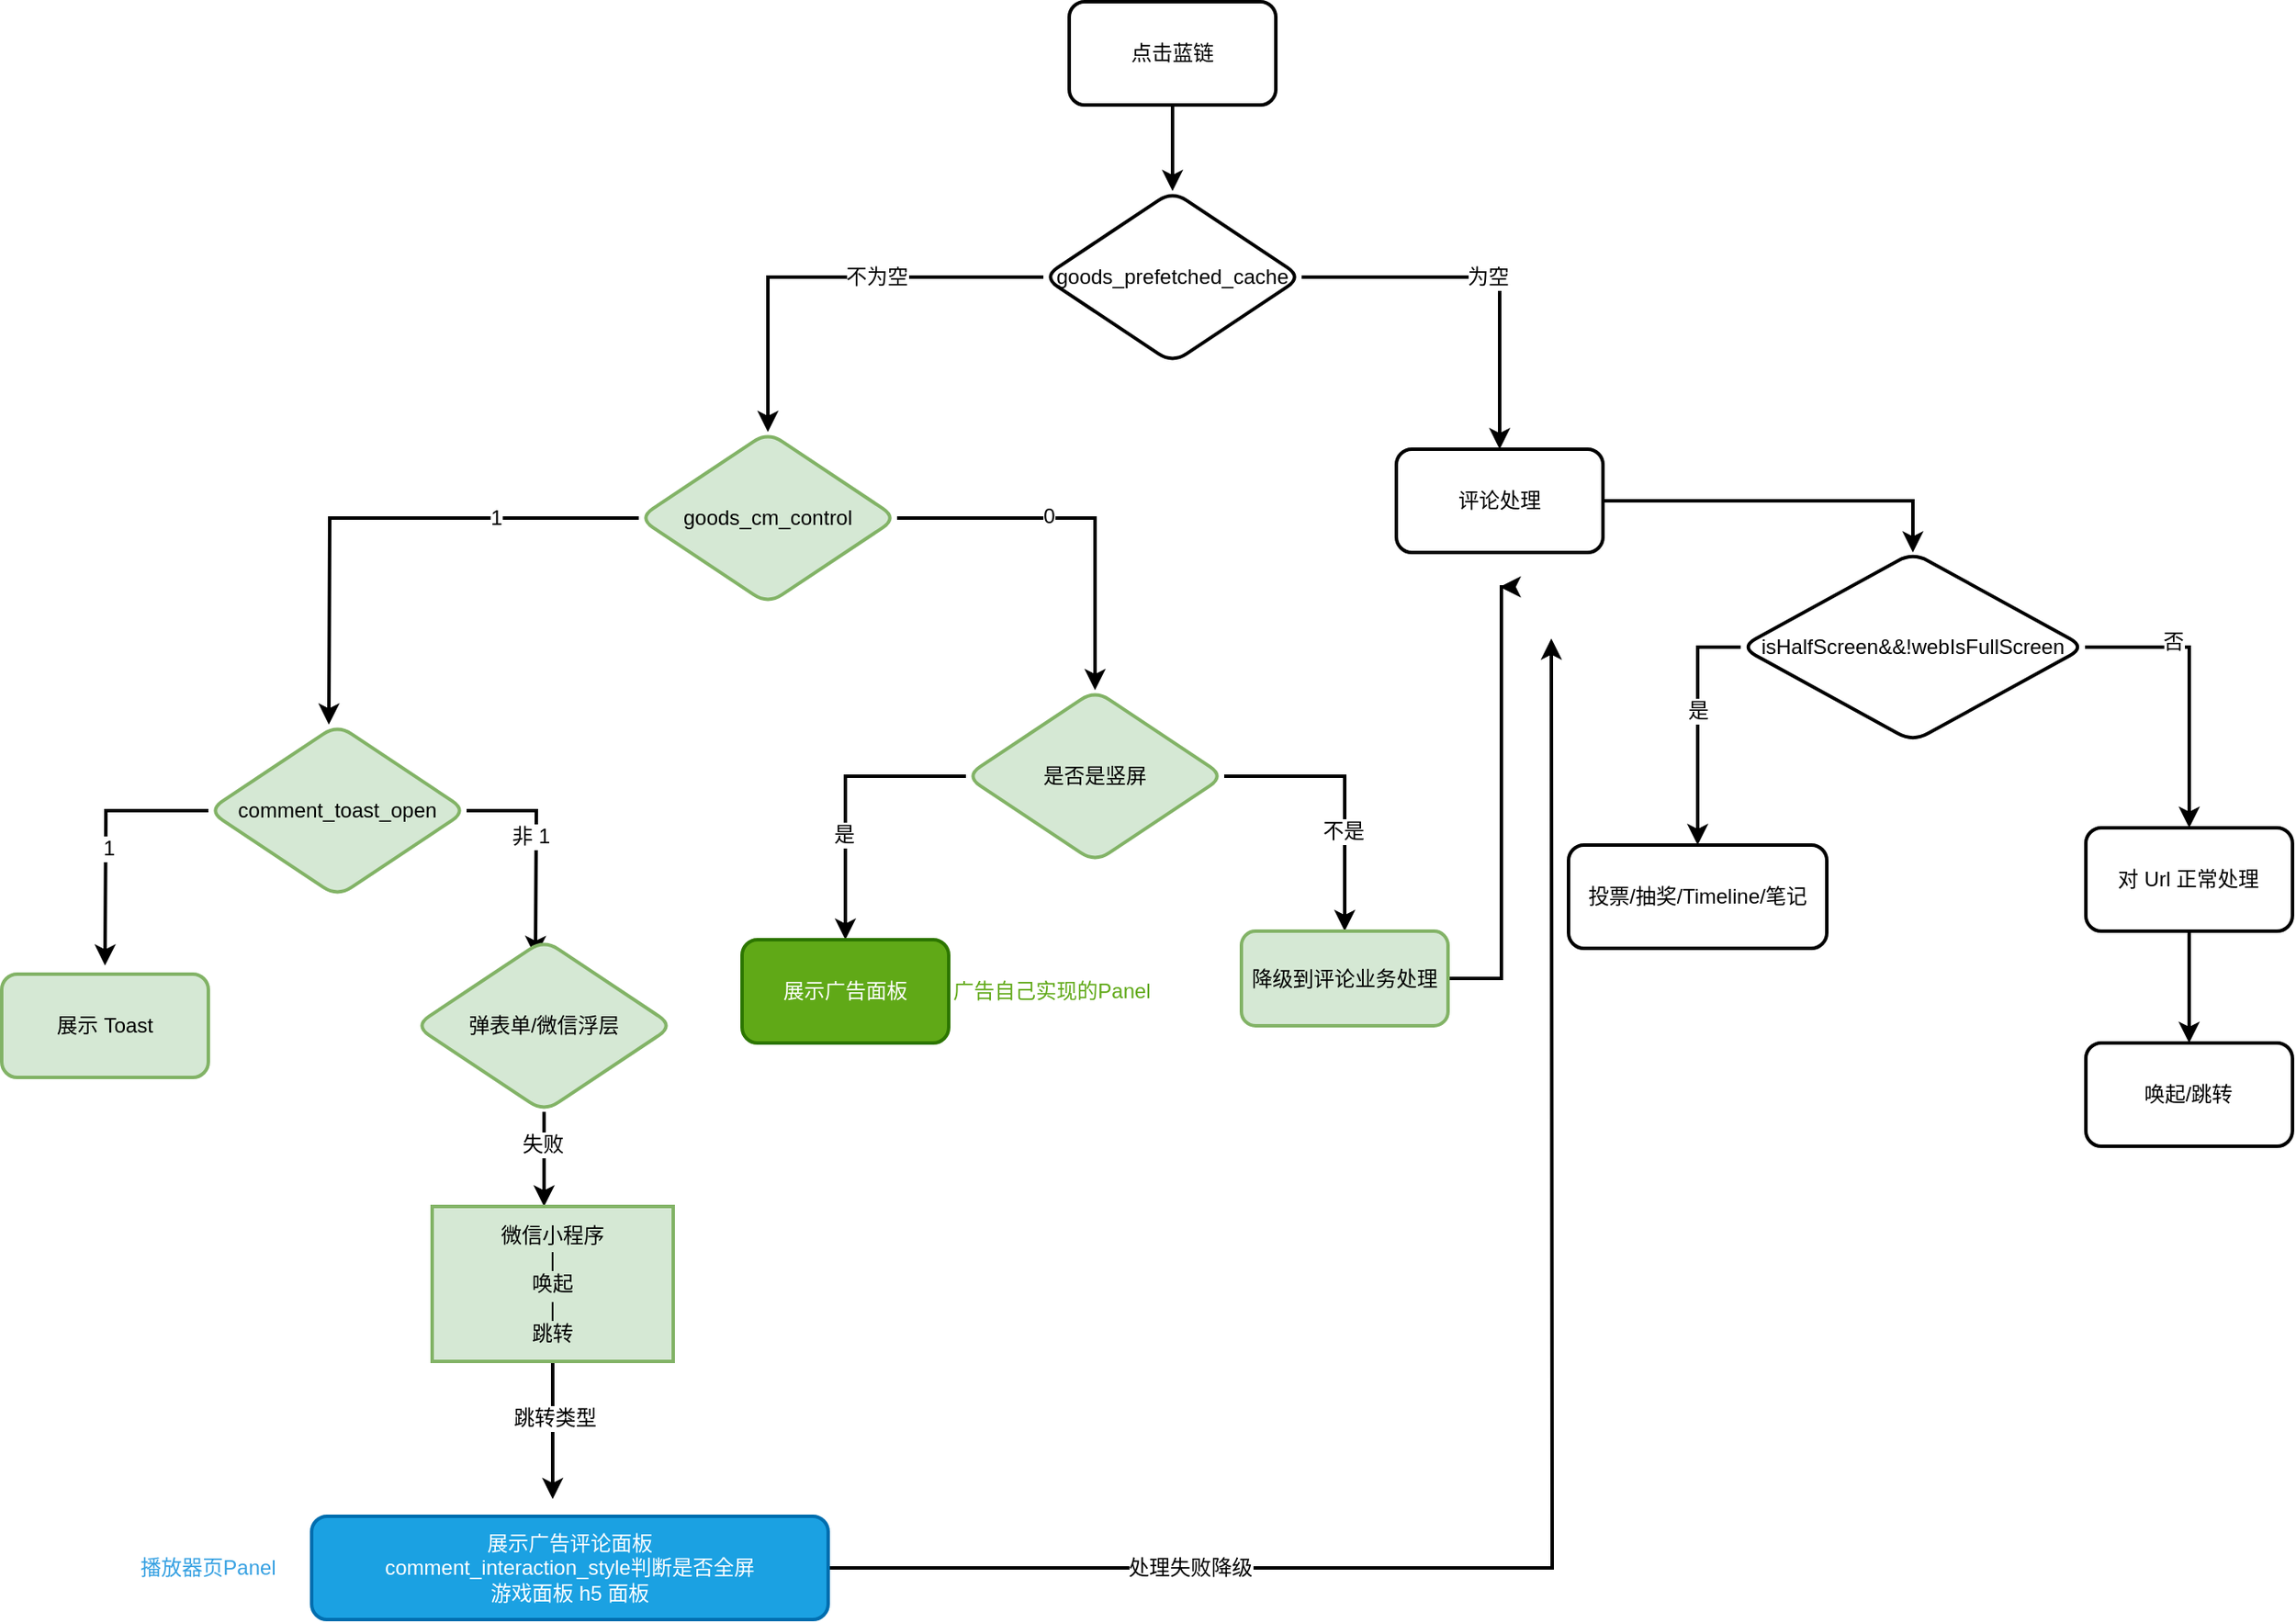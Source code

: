 <mxfile version="21.3.3" type="github">
  <diagram name="第 1 页" id="aCC6pnRYH2_EHxmpgSvB">
    <mxGraphModel dx="2647" dy="731" grid="1" gridSize="10" guides="1" tooltips="1" connect="1" arrows="1" fold="1" page="1" pageScale="1" pageWidth="827" pageHeight="1169" math="0" shadow="0">
      <root>
        <mxCell id="0" />
        <mxCell id="1" parent="0" />
        <mxCell id="NnMgyRyrDesN2CqXnR3g-7" style="edgeStyle=orthogonalEdgeStyle;rounded=0;orthogonalLoop=1;jettySize=auto;html=1;entryX=0.5;entryY=0;entryDx=0;entryDy=0;fontFamily=Helvetica;fontSize=12;fontColor=default;strokeWidth=2;" edge="1" parent="1" source="NnMgyRyrDesN2CqXnR3g-1" target="NnMgyRyrDesN2CqXnR3g-6">
          <mxGeometry relative="1" as="geometry" />
        </mxCell>
        <mxCell id="NnMgyRyrDesN2CqXnR3g-1" value="点击蓝链" style="rounded=1;whiteSpace=wrap;html=1;strokeWidth=2;" vertex="1" parent="1">
          <mxGeometry x="330" y="10" width="120" height="60" as="geometry" />
        </mxCell>
        <mxCell id="NnMgyRyrDesN2CqXnR3g-12" value="为空" style="edgeStyle=orthogonalEdgeStyle;shape=connector;rounded=0;orthogonalLoop=1;jettySize=auto;html=1;labelBackgroundColor=default;strokeColor=default;strokeWidth=2;fontFamily=Helvetica;fontSize=12;fontColor=default;endArrow=classic;" edge="1" parent="1" source="NnMgyRyrDesN2CqXnR3g-6" target="NnMgyRyrDesN2CqXnR3g-11">
          <mxGeometry relative="1" as="geometry" />
        </mxCell>
        <mxCell id="NnMgyRyrDesN2CqXnR3g-16" value="" style="edgeStyle=orthogonalEdgeStyle;shape=connector;rounded=0;orthogonalLoop=1;jettySize=auto;html=1;labelBackgroundColor=default;strokeColor=default;strokeWidth=2;fontFamily=Helvetica;fontSize=12;fontColor=default;endArrow=classic;entryX=0.5;entryY=0;entryDx=0;entryDy=0;" edge="1" parent="1" source="NnMgyRyrDesN2CqXnR3g-6" target="NnMgyRyrDesN2CqXnR3g-15">
          <mxGeometry relative="1" as="geometry" />
        </mxCell>
        <mxCell id="NnMgyRyrDesN2CqXnR3g-17" value="不为空" style="edgeLabel;html=1;align=center;verticalAlign=middle;resizable=0;points=[];fontSize=12;fontFamily=Helvetica;fontColor=default;" vertex="1" connectable="0" parent="NnMgyRyrDesN2CqXnR3g-16">
          <mxGeometry x="-0.225" relative="1" as="geometry">
            <mxPoint as="offset" />
          </mxGeometry>
        </mxCell>
        <mxCell id="NnMgyRyrDesN2CqXnR3g-6" value="goods_prefetched_cache" style="rhombus;whiteSpace=wrap;html=1;rounded=1;strokeColor=default;strokeWidth=2;fontFamily=Helvetica;fontSize=12;fontColor=default;fillColor=default;" vertex="1" parent="1">
          <mxGeometry x="315" y="120" width="150" height="100" as="geometry" />
        </mxCell>
        <mxCell id="NnMgyRyrDesN2CqXnR3g-43" style="edgeStyle=orthogonalEdgeStyle;shape=connector;rounded=0;orthogonalLoop=1;jettySize=auto;html=1;labelBackgroundColor=default;strokeColor=default;strokeWidth=2;fontFamily=Helvetica;fontSize=12;fontColor=default;endArrow=classic;entryX=0.5;entryY=0;entryDx=0;entryDy=0;" edge="1" parent="1" source="NnMgyRyrDesN2CqXnR3g-11" target="NnMgyRyrDesN2CqXnR3g-64">
          <mxGeometry relative="1" as="geometry">
            <mxPoint x="740" y="300" as="targetPoint" />
          </mxGeometry>
        </mxCell>
        <mxCell id="NnMgyRyrDesN2CqXnR3g-11" value="评论处理" style="whiteSpace=wrap;html=1;rounded=1;strokeWidth=2;" vertex="1" parent="1">
          <mxGeometry x="520" y="270" width="120" height="60" as="geometry" />
        </mxCell>
        <mxCell id="NnMgyRyrDesN2CqXnR3g-29" value="" style="edgeStyle=orthogonalEdgeStyle;shape=connector;rounded=0;orthogonalLoop=1;jettySize=auto;html=1;labelBackgroundColor=default;strokeColor=default;strokeWidth=2;fontFamily=Helvetica;fontSize=12;fontColor=default;endArrow=classic;exitX=0;exitY=0.5;exitDx=0;exitDy=0;" edge="1" parent="1" source="NnMgyRyrDesN2CqXnR3g-15">
          <mxGeometry relative="1" as="geometry">
            <mxPoint x="-100" y="430" as="targetPoint" />
          </mxGeometry>
        </mxCell>
        <mxCell id="NnMgyRyrDesN2CqXnR3g-41" value="1" style="edgeLabel;html=1;align=center;verticalAlign=middle;resizable=0;points=[];fontSize=12;fontFamily=Helvetica;fontColor=default;" vertex="1" connectable="0" parent="NnMgyRyrDesN2CqXnR3g-29">
          <mxGeometry x="-0.447" relative="1" as="geometry">
            <mxPoint as="offset" />
          </mxGeometry>
        </mxCell>
        <mxCell id="NnMgyRyrDesN2CqXnR3g-39" style="edgeStyle=orthogonalEdgeStyle;shape=connector;rounded=0;orthogonalLoop=1;jettySize=auto;html=1;entryX=0.5;entryY=0;entryDx=0;entryDy=0;labelBackgroundColor=default;strokeColor=default;strokeWidth=2;fontFamily=Helvetica;fontSize=12;fontColor=default;endArrow=classic;" edge="1" parent="1" source="NnMgyRyrDesN2CqXnR3g-15" target="NnMgyRyrDesN2CqXnR3g-32">
          <mxGeometry relative="1" as="geometry" />
        </mxCell>
        <mxCell id="NnMgyRyrDesN2CqXnR3g-40" value="0" style="edgeLabel;html=1;align=center;verticalAlign=middle;resizable=0;points=[];fontSize=12;fontFamily=Helvetica;fontColor=default;" vertex="1" connectable="0" parent="NnMgyRyrDesN2CqXnR3g-39">
          <mxGeometry x="-0.181" y="1" relative="1" as="geometry">
            <mxPoint as="offset" />
          </mxGeometry>
        </mxCell>
        <mxCell id="NnMgyRyrDesN2CqXnR3g-15" value="goods_cm_control" style="rhombus;whiteSpace=wrap;html=1;rounded=1;strokeColor=#82b366;strokeWidth=2;fontFamily=Helvetica;fontSize=12;fillColor=#d5e8d4;" vertex="1" parent="1">
          <mxGeometry x="80" y="260" width="150" height="100" as="geometry" />
        </mxCell>
        <mxCell id="NnMgyRyrDesN2CqXnR3g-33" style="edgeStyle=orthogonalEdgeStyle;shape=connector;rounded=0;orthogonalLoop=1;jettySize=auto;html=1;labelBackgroundColor=default;strokeColor=default;strokeWidth=2;fontFamily=Helvetica;fontSize=12;fontColor=default;endArrow=classic;entryX=0.5;entryY=0;entryDx=0;entryDy=0;" edge="1" parent="1" source="NnMgyRyrDesN2CqXnR3g-32" target="NnMgyRyrDesN2CqXnR3g-35">
          <mxGeometry relative="1" as="geometry">
            <mxPoint x="220" y="540" as="targetPoint" />
          </mxGeometry>
        </mxCell>
        <mxCell id="NnMgyRyrDesN2CqXnR3g-37" value="是" style="edgeLabel;html=1;align=center;verticalAlign=middle;resizable=0;points=[];fontSize=12;fontFamily=Helvetica;fontColor=default;" vertex="1" connectable="0" parent="NnMgyRyrDesN2CqXnR3g-33">
          <mxGeometry x="0.261" y="-1" relative="1" as="geometry">
            <mxPoint as="offset" />
          </mxGeometry>
        </mxCell>
        <mxCell id="NnMgyRyrDesN2CqXnR3g-34" style="edgeStyle=orthogonalEdgeStyle;shape=connector;rounded=0;orthogonalLoop=1;jettySize=auto;html=1;labelBackgroundColor=default;strokeColor=default;strokeWidth=2;fontFamily=Helvetica;fontSize=12;fontColor=default;endArrow=classic;entryX=0.5;entryY=0;entryDx=0;entryDy=0;" edge="1" parent="1" source="NnMgyRyrDesN2CqXnR3g-32" target="NnMgyRyrDesN2CqXnR3g-36">
          <mxGeometry relative="1" as="geometry">
            <mxPoint x="490" y="560" as="targetPoint" />
          </mxGeometry>
        </mxCell>
        <mxCell id="NnMgyRyrDesN2CqXnR3g-38" value="不是" style="edgeLabel;html=1;align=center;verticalAlign=middle;resizable=0;points=[];fontSize=12;fontFamily=Helvetica;fontColor=default;" vertex="1" connectable="0" parent="NnMgyRyrDesN2CqXnR3g-34">
          <mxGeometry x="0.275" y="-1" relative="1" as="geometry">
            <mxPoint as="offset" />
          </mxGeometry>
        </mxCell>
        <mxCell id="NnMgyRyrDesN2CqXnR3g-32" value="是否是竖屏" style="rhombus;whiteSpace=wrap;html=1;rounded=1;strokeColor=#82b366;strokeWidth=2;fontFamily=Helvetica;fontSize=12;fillColor=#d5e8d4;" vertex="1" parent="1">
          <mxGeometry x="270" y="410" width="150" height="100" as="geometry" />
        </mxCell>
        <mxCell id="NnMgyRyrDesN2CqXnR3g-35" value="展示广告面板" style="whiteSpace=wrap;html=1;fillColor=#60a917;strokeColor=#2D7600;rounded=1;strokeWidth=2;fontColor=#ffffff;" vertex="1" parent="1">
          <mxGeometry x="140" y="555" width="120" height="60" as="geometry" />
        </mxCell>
        <mxCell id="NnMgyRyrDesN2CqXnR3g-42" style="edgeStyle=orthogonalEdgeStyle;shape=connector;rounded=0;orthogonalLoop=1;jettySize=auto;html=1;labelBackgroundColor=default;strokeColor=default;strokeWidth=2;fontFamily=Helvetica;fontSize=12;fontColor=default;endArrow=classic;" edge="1" parent="1" source="NnMgyRyrDesN2CqXnR3g-36">
          <mxGeometry relative="1" as="geometry">
            <mxPoint x="580" y="350" as="targetPoint" />
            <Array as="points">
              <mxPoint x="581" y="578" />
            </Array>
          </mxGeometry>
        </mxCell>
        <mxCell id="NnMgyRyrDesN2CqXnR3g-36" value="降级到评论业务处理" style="whiteSpace=wrap;html=1;fillColor=#d5e8d4;strokeColor=#82b366;rounded=1;strokeWidth=2;" vertex="1" parent="1">
          <mxGeometry x="430" y="550" width="120" height="55" as="geometry" />
        </mxCell>
        <mxCell id="NnMgyRyrDesN2CqXnR3g-45" style="edgeStyle=orthogonalEdgeStyle;shape=connector;rounded=0;orthogonalLoop=1;jettySize=auto;html=1;labelBackgroundColor=default;strokeColor=default;strokeWidth=2;fontFamily=Helvetica;fontSize=12;fontColor=default;endArrow=classic;" edge="1" parent="1" source="NnMgyRyrDesN2CqXnR3g-44">
          <mxGeometry relative="1" as="geometry">
            <mxPoint x="-230" y="570" as="targetPoint" />
          </mxGeometry>
        </mxCell>
        <mxCell id="NnMgyRyrDesN2CqXnR3g-49" value="1" style="edgeLabel;html=1;align=center;verticalAlign=middle;resizable=0;points=[];fontSize=12;fontFamily=Helvetica;fontColor=default;" vertex="1" connectable="0" parent="NnMgyRyrDesN2CqXnR3g-45">
          <mxGeometry x="0.082" y="1" relative="1" as="geometry">
            <mxPoint as="offset" />
          </mxGeometry>
        </mxCell>
        <mxCell id="NnMgyRyrDesN2CqXnR3g-48" value="" style="edgeStyle=orthogonalEdgeStyle;shape=connector;rounded=0;orthogonalLoop=1;jettySize=auto;html=1;labelBackgroundColor=default;strokeColor=default;strokeWidth=2;fontFamily=Helvetica;fontSize=12;fontColor=default;endArrow=classic;exitX=1;exitY=0.5;exitDx=0;exitDy=0;" edge="1" parent="1" source="NnMgyRyrDesN2CqXnR3g-44">
          <mxGeometry relative="1" as="geometry">
            <mxPoint x="20" y="565" as="targetPoint" />
          </mxGeometry>
        </mxCell>
        <mxCell id="NnMgyRyrDesN2CqXnR3g-50" value="非 1" style="edgeLabel;html=1;align=center;verticalAlign=middle;resizable=0;points=[];fontSize=12;fontFamily=Helvetica;fontColor=default;" vertex="1" connectable="0" parent="NnMgyRyrDesN2CqXnR3g-48">
          <mxGeometry x="-0.12" y="-4" relative="1" as="geometry">
            <mxPoint as="offset" />
          </mxGeometry>
        </mxCell>
        <mxCell id="NnMgyRyrDesN2CqXnR3g-44" value="comment_toast_open" style="rhombus;whiteSpace=wrap;html=1;rounded=1;strokeColor=#82b366;strokeWidth=2;fontFamily=Helvetica;fontSize=12;fillColor=#d5e8d4;" vertex="1" parent="1">
          <mxGeometry x="-170" y="430" width="150" height="100" as="geometry" />
        </mxCell>
        <mxCell id="NnMgyRyrDesN2CqXnR3g-46" value="展示 Toast" style="whiteSpace=wrap;html=1;fillColor=#d5e8d4;strokeColor=#82b366;rounded=1;strokeWidth=2;" vertex="1" parent="1">
          <mxGeometry x="-290" y="575" width="120" height="60" as="geometry" />
        </mxCell>
        <mxCell id="NnMgyRyrDesN2CqXnR3g-54" style="edgeStyle=orthogonalEdgeStyle;shape=connector;rounded=0;orthogonalLoop=1;jettySize=auto;html=1;labelBackgroundColor=default;strokeColor=default;strokeWidth=2;fontFamily=Helvetica;fontSize=12;fontColor=default;endArrow=classic;" edge="1" parent="1" source="NnMgyRyrDesN2CqXnR3g-53">
          <mxGeometry relative="1" as="geometry">
            <mxPoint x="25" y="710" as="targetPoint" />
          </mxGeometry>
        </mxCell>
        <mxCell id="NnMgyRyrDesN2CqXnR3g-56" value="失败" style="edgeLabel;html=1;align=center;verticalAlign=middle;resizable=0;points=[];fontSize=12;fontFamily=Helvetica;fontColor=default;" vertex="1" connectable="0" parent="NnMgyRyrDesN2CqXnR3g-54">
          <mxGeometry x="-0.315" y="-1" relative="1" as="geometry">
            <mxPoint as="offset" />
          </mxGeometry>
        </mxCell>
        <mxCell id="NnMgyRyrDesN2CqXnR3g-53" value="弹表单/微信浮层" style="rhombus;whiteSpace=wrap;html=1;rounded=1;strokeColor=#82b366;strokeWidth=2;fontFamily=Helvetica;fontSize=12;fillColor=#d5e8d4;" vertex="1" parent="1">
          <mxGeometry x="-50" y="555" width="150" height="100" as="geometry" />
        </mxCell>
        <mxCell id="NnMgyRyrDesN2CqXnR3g-77" style="edgeStyle=orthogonalEdgeStyle;shape=connector;rounded=0;orthogonalLoop=1;jettySize=auto;html=1;labelBackgroundColor=default;strokeColor=default;strokeWidth=2;fontFamily=Helvetica;fontSize=12;fontColor=default;endArrow=classic;" edge="1" parent="1" source="NnMgyRyrDesN2CqXnR3g-55">
          <mxGeometry relative="1" as="geometry">
            <mxPoint x="610" y="380" as="targetPoint" />
          </mxGeometry>
        </mxCell>
        <mxCell id="NnMgyRyrDesN2CqXnR3g-78" value="处理失败降级" style="edgeLabel;html=1;align=center;verticalAlign=middle;resizable=0;points=[];fontSize=12;fontFamily=Helvetica;fontColor=default;" vertex="1" connectable="0" parent="NnMgyRyrDesN2CqXnR3g-77">
          <mxGeometry x="-0.564" relative="1" as="geometry">
            <mxPoint as="offset" />
          </mxGeometry>
        </mxCell>
        <mxCell id="NnMgyRyrDesN2CqXnR3g-55" value="展示广告评论面板&lt;br&gt;comment_interaction_style判断是否全屏&lt;br&gt;游戏面板 h5 面板" style="whiteSpace=wrap;html=1;fillColor=#1ba1e2;strokeColor=#006EAF;rounded=1;strokeWidth=2;fontColor=#ffffff;" vertex="1" parent="1">
          <mxGeometry x="-110" y="890" width="300" height="60" as="geometry" />
        </mxCell>
        <mxCell id="NnMgyRyrDesN2CqXnR3g-59" style="edgeStyle=orthogonalEdgeStyle;shape=connector;rounded=0;orthogonalLoop=1;jettySize=auto;html=1;labelBackgroundColor=default;strokeColor=default;strokeWidth=2;fontFamily=Helvetica;fontSize=12;fontColor=default;endArrow=classic;" edge="1" parent="1" source="NnMgyRyrDesN2CqXnR3g-57">
          <mxGeometry relative="1" as="geometry">
            <mxPoint x="30" y="880" as="targetPoint" />
          </mxGeometry>
        </mxCell>
        <mxCell id="NnMgyRyrDesN2CqXnR3g-60" value="跳转类型" style="edgeLabel;html=1;align=center;verticalAlign=middle;resizable=0;points=[];fontSize=12;fontFamily=Helvetica;fontColor=default;" vertex="1" connectable="0" parent="NnMgyRyrDesN2CqXnR3g-59">
          <mxGeometry x="-0.18" y="1" relative="1" as="geometry">
            <mxPoint as="offset" />
          </mxGeometry>
        </mxCell>
        <mxCell id="NnMgyRyrDesN2CqXnR3g-57" value="微信小程序&lt;br&gt;|&lt;br&gt;唤起&lt;br&gt;|&lt;br&gt;跳转" style="whiteSpace=wrap;html=1;fillColor=#d5e8d4;strokeColor=#82b366;rounded=1;strokeWidth=2;arcSize=0;" vertex="1" parent="1">
          <mxGeometry x="-40" y="710" width="140" height="90" as="geometry" />
        </mxCell>
        <mxCell id="NnMgyRyrDesN2CqXnR3g-61" value="播放器页Panel" style="text;html=1;strokeColor=none;fillColor=none;align=center;verticalAlign=middle;whiteSpace=wrap;rounded=0;fontSize=12;fontFamily=Helvetica;fontColor=#37a1e2;" vertex="1" parent="1">
          <mxGeometry x="-230" y="905" width="120" height="30" as="geometry" />
        </mxCell>
        <mxCell id="NnMgyRyrDesN2CqXnR3g-62" value="广告自己实现的Panel" style="text;html=1;strokeColor=none;fillColor=none;align=center;verticalAlign=middle;whiteSpace=wrap;rounded=0;fontSize=12;fontFamily=Helvetica;fontColor=#60a918;" vertex="1" parent="1">
          <mxGeometry x="260" y="570" width="120" height="30" as="geometry" />
        </mxCell>
        <mxCell id="NnMgyRyrDesN2CqXnR3g-66" value="" style="edgeStyle=orthogonalEdgeStyle;shape=connector;rounded=0;orthogonalLoop=1;jettySize=auto;html=1;labelBackgroundColor=default;strokeColor=default;strokeWidth=2;fontFamily=Helvetica;fontSize=12;fontColor=default;endArrow=classic;exitX=0;exitY=0.5;exitDx=0;exitDy=0;" edge="1" parent="1" source="NnMgyRyrDesN2CqXnR3g-64" target="NnMgyRyrDesN2CqXnR3g-65">
          <mxGeometry relative="1" as="geometry" />
        </mxCell>
        <mxCell id="NnMgyRyrDesN2CqXnR3g-67" value="是" style="edgeLabel;html=1;align=center;verticalAlign=middle;resizable=0;points=[];fontSize=12;fontFamily=Helvetica;fontColor=default;" vertex="1" connectable="0" parent="NnMgyRyrDesN2CqXnR3g-66">
          <mxGeometry x="-0.12" relative="1" as="geometry">
            <mxPoint as="offset" />
          </mxGeometry>
        </mxCell>
        <mxCell id="NnMgyRyrDesN2CqXnR3g-69" value="" style="edgeStyle=orthogonalEdgeStyle;shape=connector;rounded=0;orthogonalLoop=1;jettySize=auto;html=1;labelBackgroundColor=default;strokeColor=default;strokeWidth=2;fontFamily=Helvetica;fontSize=12;fontColor=default;endArrow=classic;" edge="1" parent="1" source="NnMgyRyrDesN2CqXnR3g-64" target="NnMgyRyrDesN2CqXnR3g-68">
          <mxGeometry relative="1" as="geometry" />
        </mxCell>
        <mxCell id="NnMgyRyrDesN2CqXnR3g-70" value="否" style="edgeLabel;html=1;align=center;verticalAlign=middle;resizable=0;points=[];fontSize=12;fontFamily=Helvetica;fontColor=default;" vertex="1" connectable="0" parent="NnMgyRyrDesN2CqXnR3g-69">
          <mxGeometry x="-0.383" y="3" relative="1" as="geometry">
            <mxPoint as="offset" />
          </mxGeometry>
        </mxCell>
        <mxCell id="NnMgyRyrDesN2CqXnR3g-64" value="isHalfScreen&amp;amp;&amp;amp;!webIsFullScreen" style="rhombus;whiteSpace=wrap;html=1;rounded=1;strokeWidth=2;fontFamily=Helvetica;fontSize=12;" vertex="1" parent="1">
          <mxGeometry x="720" y="330" width="200" height="110" as="geometry" />
        </mxCell>
        <mxCell id="NnMgyRyrDesN2CqXnR3g-65" value="投票/抽奖/Timeline/笔记" style="whiteSpace=wrap;html=1;rounded=1;strokeWidth=2;" vertex="1" parent="1">
          <mxGeometry x="620" y="500" width="150" height="60" as="geometry" />
        </mxCell>
        <mxCell id="NnMgyRyrDesN2CqXnR3g-76" value="" style="edgeStyle=orthogonalEdgeStyle;shape=connector;rounded=0;orthogonalLoop=1;jettySize=auto;html=1;labelBackgroundColor=default;strokeColor=default;strokeWidth=2;fontFamily=Helvetica;fontSize=12;fontColor=default;endArrow=classic;" edge="1" parent="1" source="NnMgyRyrDesN2CqXnR3g-68" target="NnMgyRyrDesN2CqXnR3g-75">
          <mxGeometry relative="1" as="geometry" />
        </mxCell>
        <mxCell id="NnMgyRyrDesN2CqXnR3g-68" value="对 Url 正常处理" style="whiteSpace=wrap;html=1;rounded=1;strokeWidth=2;" vertex="1" parent="1">
          <mxGeometry x="920.45" y="490" width="120" height="60" as="geometry" />
        </mxCell>
        <mxCell id="NnMgyRyrDesN2CqXnR3g-75" value="唤起/跳转" style="whiteSpace=wrap;html=1;rounded=1;strokeWidth=2;" vertex="1" parent="1">
          <mxGeometry x="920.45" y="615" width="120" height="60" as="geometry" />
        </mxCell>
      </root>
    </mxGraphModel>
  </diagram>
</mxfile>
